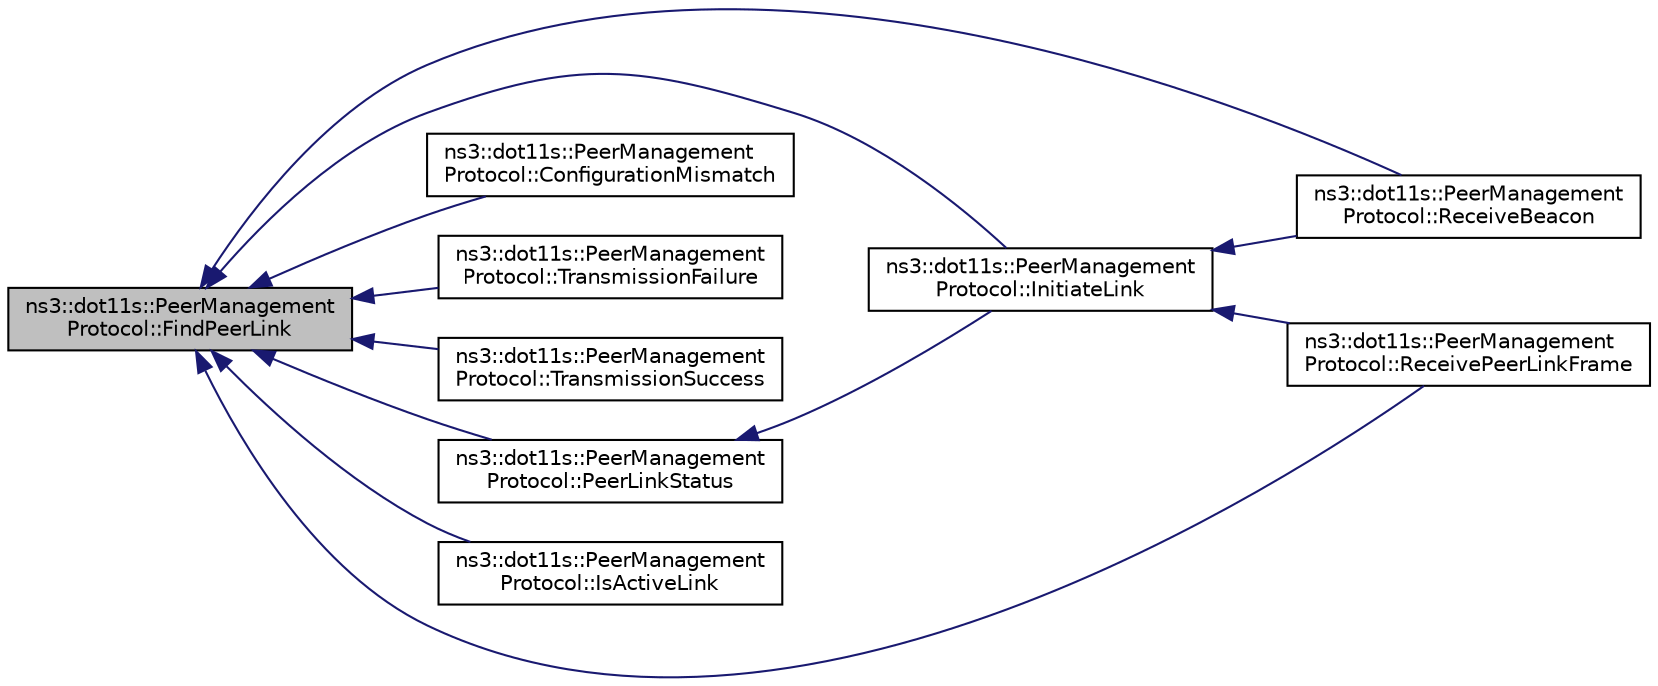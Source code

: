 digraph "ns3::dot11s::PeerManagementProtocol::FindPeerLink"
{
  edge [fontname="Helvetica",fontsize="10",labelfontname="Helvetica",labelfontsize="10"];
  node [fontname="Helvetica",fontsize="10",shape=record];
  rankdir="LR";
  Node1 [label="ns3::dot11s::PeerManagement\lProtocol::FindPeerLink",height=0.2,width=0.4,color="black", fillcolor="grey75", style="filled", fontcolor="black"];
  Node1 -> Node2 [dir="back",color="midnightblue",fontsize="10",style="solid"];
  Node2 [label="ns3::dot11s::PeerManagement\lProtocol::ReceiveBeacon",height=0.2,width=0.4,color="black", fillcolor="white", style="filled",URL="$d7/d46/classns3_1_1dot11s_1_1PeerManagementProtocol.html#a536fcf8973c4e3e515f984ee8af18f7e",tooltip="To initiate peer link we must notify about received beacon. "];
  Node1 -> Node3 [dir="back",color="midnightblue",fontsize="10",style="solid"];
  Node3 [label="ns3::dot11s::PeerManagement\lProtocol::ReceivePeerLinkFrame",height=0.2,width=0.4,color="black", fillcolor="white", style="filled",URL="$d7/d46/classns3_1_1dot11s_1_1PeerManagementProtocol.html#a04fecd800dd1587dc671735f5c9f2111",tooltip="Methods that handle Peer link management frames interaction: "];
  Node1 -> Node4 [dir="back",color="midnightblue",fontsize="10",style="solid"];
  Node4 [label="ns3::dot11s::PeerManagement\lProtocol::ConfigurationMismatch",height=0.2,width=0.4,color="black", fillcolor="white", style="filled",URL="$d7/d46/classns3_1_1dot11s_1_1PeerManagementProtocol.html#a9c63315d82799e7157f452f5dcd77397",tooltip="Cancels peer link due to broken configuration (Mesh ID or Supported rates) "];
  Node1 -> Node5 [dir="back",color="midnightblue",fontsize="10",style="solid"];
  Node5 [label="ns3::dot11s::PeerManagement\lProtocol::TransmissionFailure",height=0.2,width=0.4,color="black", fillcolor="white", style="filled",URL="$d7/d46/classns3_1_1dot11s_1_1PeerManagementProtocol.html#a2326130b236a064d21d9f481d499aae3",tooltip="Cancels peer link due to successive transmission failures. "];
  Node1 -> Node6 [dir="back",color="midnightblue",fontsize="10",style="solid"];
  Node6 [label="ns3::dot11s::PeerManagement\lProtocol::TransmissionSuccess",height=0.2,width=0.4,color="black", fillcolor="white", style="filled",URL="$d7/d46/classns3_1_1dot11s_1_1PeerManagementProtocol.html#a3b08552bc0445a91a167f4802fde707a",tooltip="resets transmission failure statistics "];
  Node1 -> Node7 [dir="back",color="midnightblue",fontsize="10",style="solid"];
  Node7 [label="ns3::dot11s::PeerManagement\lProtocol::InitiateLink",height=0.2,width=0.4,color="black", fillcolor="white", style="filled",URL="$d7/d46/classns3_1_1dot11s_1_1PeerManagementProtocol.html#a74fcc9fa5c9ffc741f7d89f21a246813",tooltip="Initiate link functon. "];
  Node7 -> Node2 [dir="back",color="midnightblue",fontsize="10",style="solid"];
  Node7 -> Node3 [dir="back",color="midnightblue",fontsize="10",style="solid"];
  Node1 -> Node8 [dir="back",color="midnightblue",fontsize="10",style="solid"];
  Node8 [label="ns3::dot11s::PeerManagement\lProtocol::IsActiveLink",height=0.2,width=0.4,color="black", fillcolor="white", style="filled",URL="$d7/d46/classns3_1_1dot11s_1_1PeerManagementProtocol.html#ab563cf95c14a68e9aa1862c5886aceb2",tooltip="Checks if there is established link. "];
  Node1 -> Node9 [dir="back",color="midnightblue",fontsize="10",style="solid"];
  Node9 [label="ns3::dot11s::PeerManagement\lProtocol::PeerLinkStatus",height=0.2,width=0.4,color="black", fillcolor="white", style="filled",URL="$d7/d46/classns3_1_1dot11s_1_1PeerManagementProtocol.html#afffc33ac9aa647564a4449ba487a4cae",tooltip="Indicates changes in peer links. "];
  Node9 -> Node7 [dir="back",color="midnightblue",fontsize="10",style="solid"];
}
